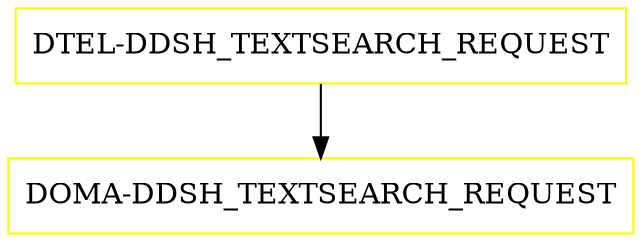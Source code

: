 digraph G {
  "DTEL-DDSH_TEXTSEARCH_REQUEST" [shape=box,color=yellow];
  "DOMA-DDSH_TEXTSEARCH_REQUEST" [shape=box,color=yellow,URL="./DOMA_DDSH_TEXTSEARCH_REQUEST.html"];
  "DTEL-DDSH_TEXTSEARCH_REQUEST" -> "DOMA-DDSH_TEXTSEARCH_REQUEST";
}

